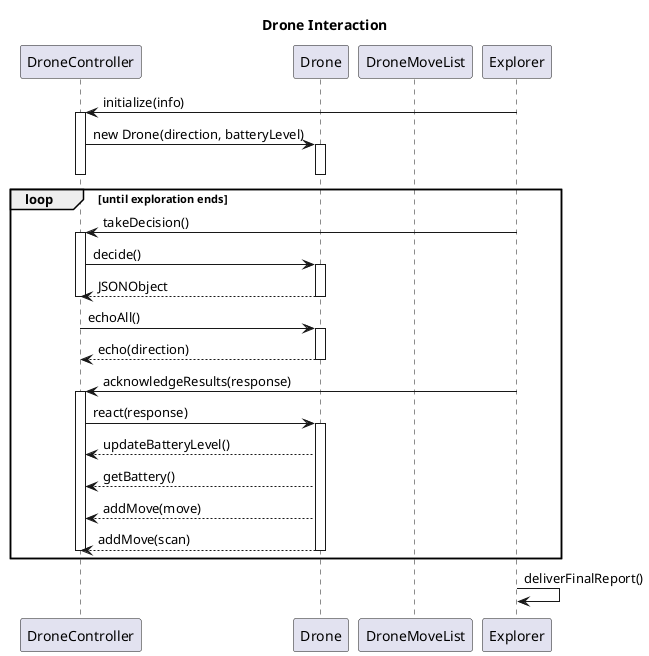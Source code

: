 @startuml

title Drone Interaction

participant DroneController
participant Drone
participant DroneMoveList
participant Explorer

Explorer -> DroneController: initialize(info)
activate DroneController
DroneController -> Drone: new Drone(direction, batteryLevel)
activate Drone
deactivate Drone
deactivate DroneController

loop until exploration ends
    Explorer -> DroneController: takeDecision()
    activate DroneController
    DroneController -> Drone: decide()
    activate Drone
    Drone --> DroneController: JSONObject
    deactivate Drone
    deactivate DroneController

    DroneController -> Drone: echoAll()
    activate Drone
    Drone --> DroneController: echo(direction)
    deactivate Drone

    Explorer -> DroneController: acknowledgeResults(response)
    activate DroneController
    DroneController -> Drone: react(response)
    activate Drone
    Drone --> DroneController: updateBatteryLevel()
    Drone --> DroneController: getBattery()
    Drone --> DroneController: addMove(move)
    Drone --> DroneController: addMove(scan)
    deactivate Drone
    deactivate DroneController
end

Explorer -> Explorer: deliverFinalReport()

@enduml
